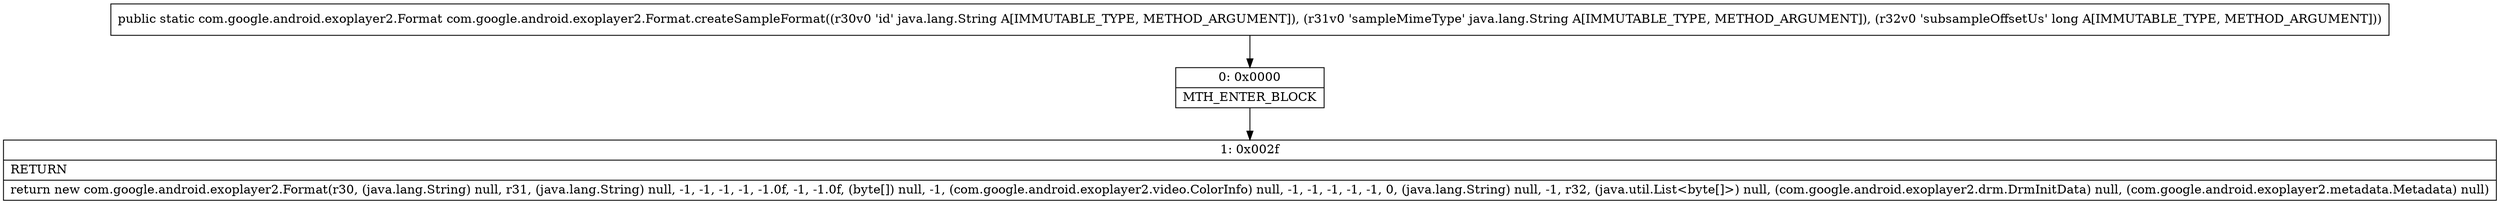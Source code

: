 digraph "CFG forcom.google.android.exoplayer2.Format.createSampleFormat(Ljava\/lang\/String;Ljava\/lang\/String;J)Lcom\/google\/android\/exoplayer2\/Format;" {
Node_0 [shape=record,label="{0\:\ 0x0000|MTH_ENTER_BLOCK\l}"];
Node_1 [shape=record,label="{1\:\ 0x002f|RETURN\l|return new com.google.android.exoplayer2.Format(r30, (java.lang.String) null, r31, (java.lang.String) null, \-1, \-1, \-1, \-1, \-1.0f, \-1, \-1.0f, (byte[]) null, \-1, (com.google.android.exoplayer2.video.ColorInfo) null, \-1, \-1, \-1, \-1, \-1, 0, (java.lang.String) null, \-1, r32, (java.util.List\<byte[]\>) null, (com.google.android.exoplayer2.drm.DrmInitData) null, (com.google.android.exoplayer2.metadata.Metadata) null)\l}"];
MethodNode[shape=record,label="{public static com.google.android.exoplayer2.Format com.google.android.exoplayer2.Format.createSampleFormat((r30v0 'id' java.lang.String A[IMMUTABLE_TYPE, METHOD_ARGUMENT]), (r31v0 'sampleMimeType' java.lang.String A[IMMUTABLE_TYPE, METHOD_ARGUMENT]), (r32v0 'subsampleOffsetUs' long A[IMMUTABLE_TYPE, METHOD_ARGUMENT])) }"];
MethodNode -> Node_0;
Node_0 -> Node_1;
}

